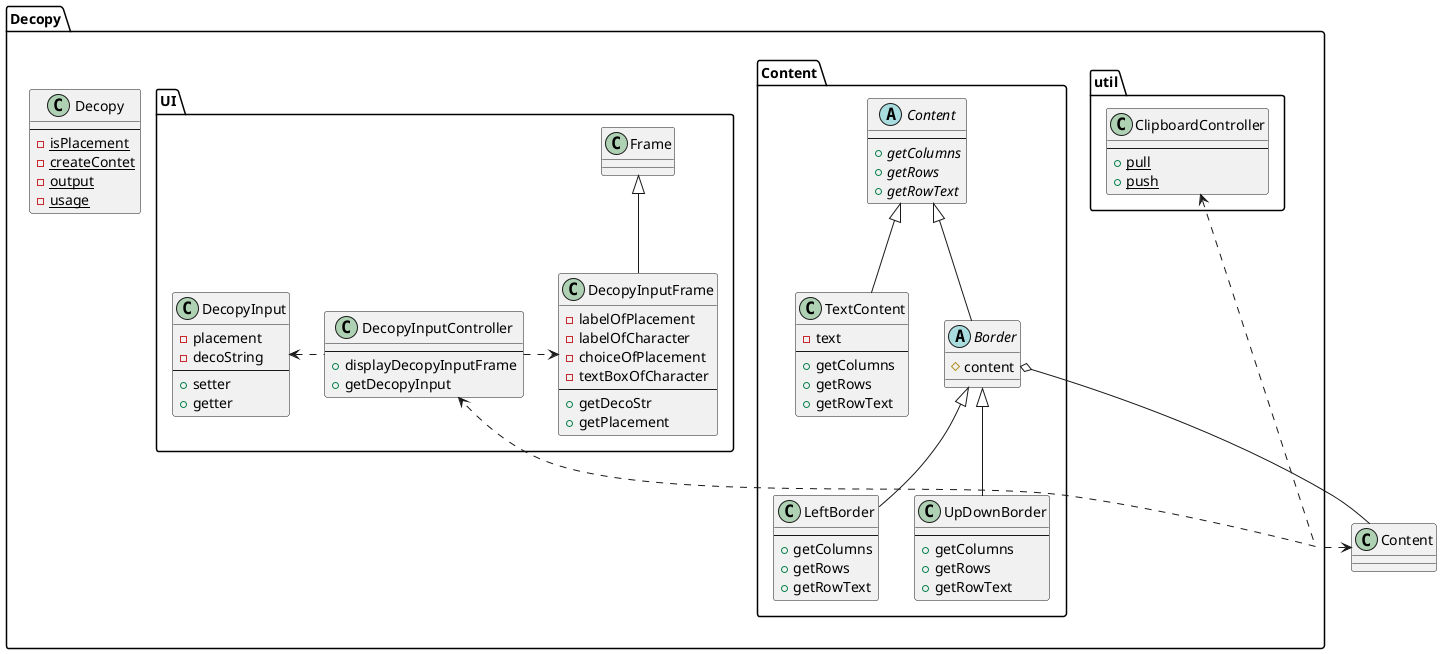 @startuml Decopy

package Decopy{
    Package Content {
        ' class ContentManager {}
        ' Decoratorパターン ここから ---
        abstract class Content {
            --
            + {abstract} getColumns
            + {abstract} getRows
            + {abstract} getRowText
        }

        class TextContent extends Content {
            - text
            --
            + getColumns
            + getRows
            + getRowText
        }

        abstract class Border extends Content {
            # content
        }

        class LeftBorder extends Border {
            --
            + getColumns
            + getRows
            + getRowText
        }

        class UpDownBorder extends Border {
            --
            + getColumns
            + getRows
            + getRowText
        }
        ' Decoratorパターン ここまで---
    }

    package UI {
        class DecopyInputController {
            --
            + displayDecopyInputFrame
            + getDecopyInput
        }

        class DecopyInputFrame extends Frame{
            - labelOfPlacement
            - labelOfCharacter
            - choiceOfPlacement
            - textBoxOfCharacter
            --
            + getDecoStr
            + getPlacement
        }

        class DecopyInput{
        - placement
        - decoString
        --
        + setter
        + getter
        }
    }

    package util {
        class ClipboardController {
        --
        + {static} pull
        + {static} push
        }
    }

    class Decopy {
        --
        - {static} isPlacement
        - {static} createContet
        - {static} output
        - {static} usage
    }
}

Content --o Border 
Decopy -up..> ClipboardController
Decopy -right..> Content
Decopy -down..> DecopyInputController
DecopyInputController -right..> DecopyInputFrame
DecopyInputController -left..> DecopyInput


@enduml
